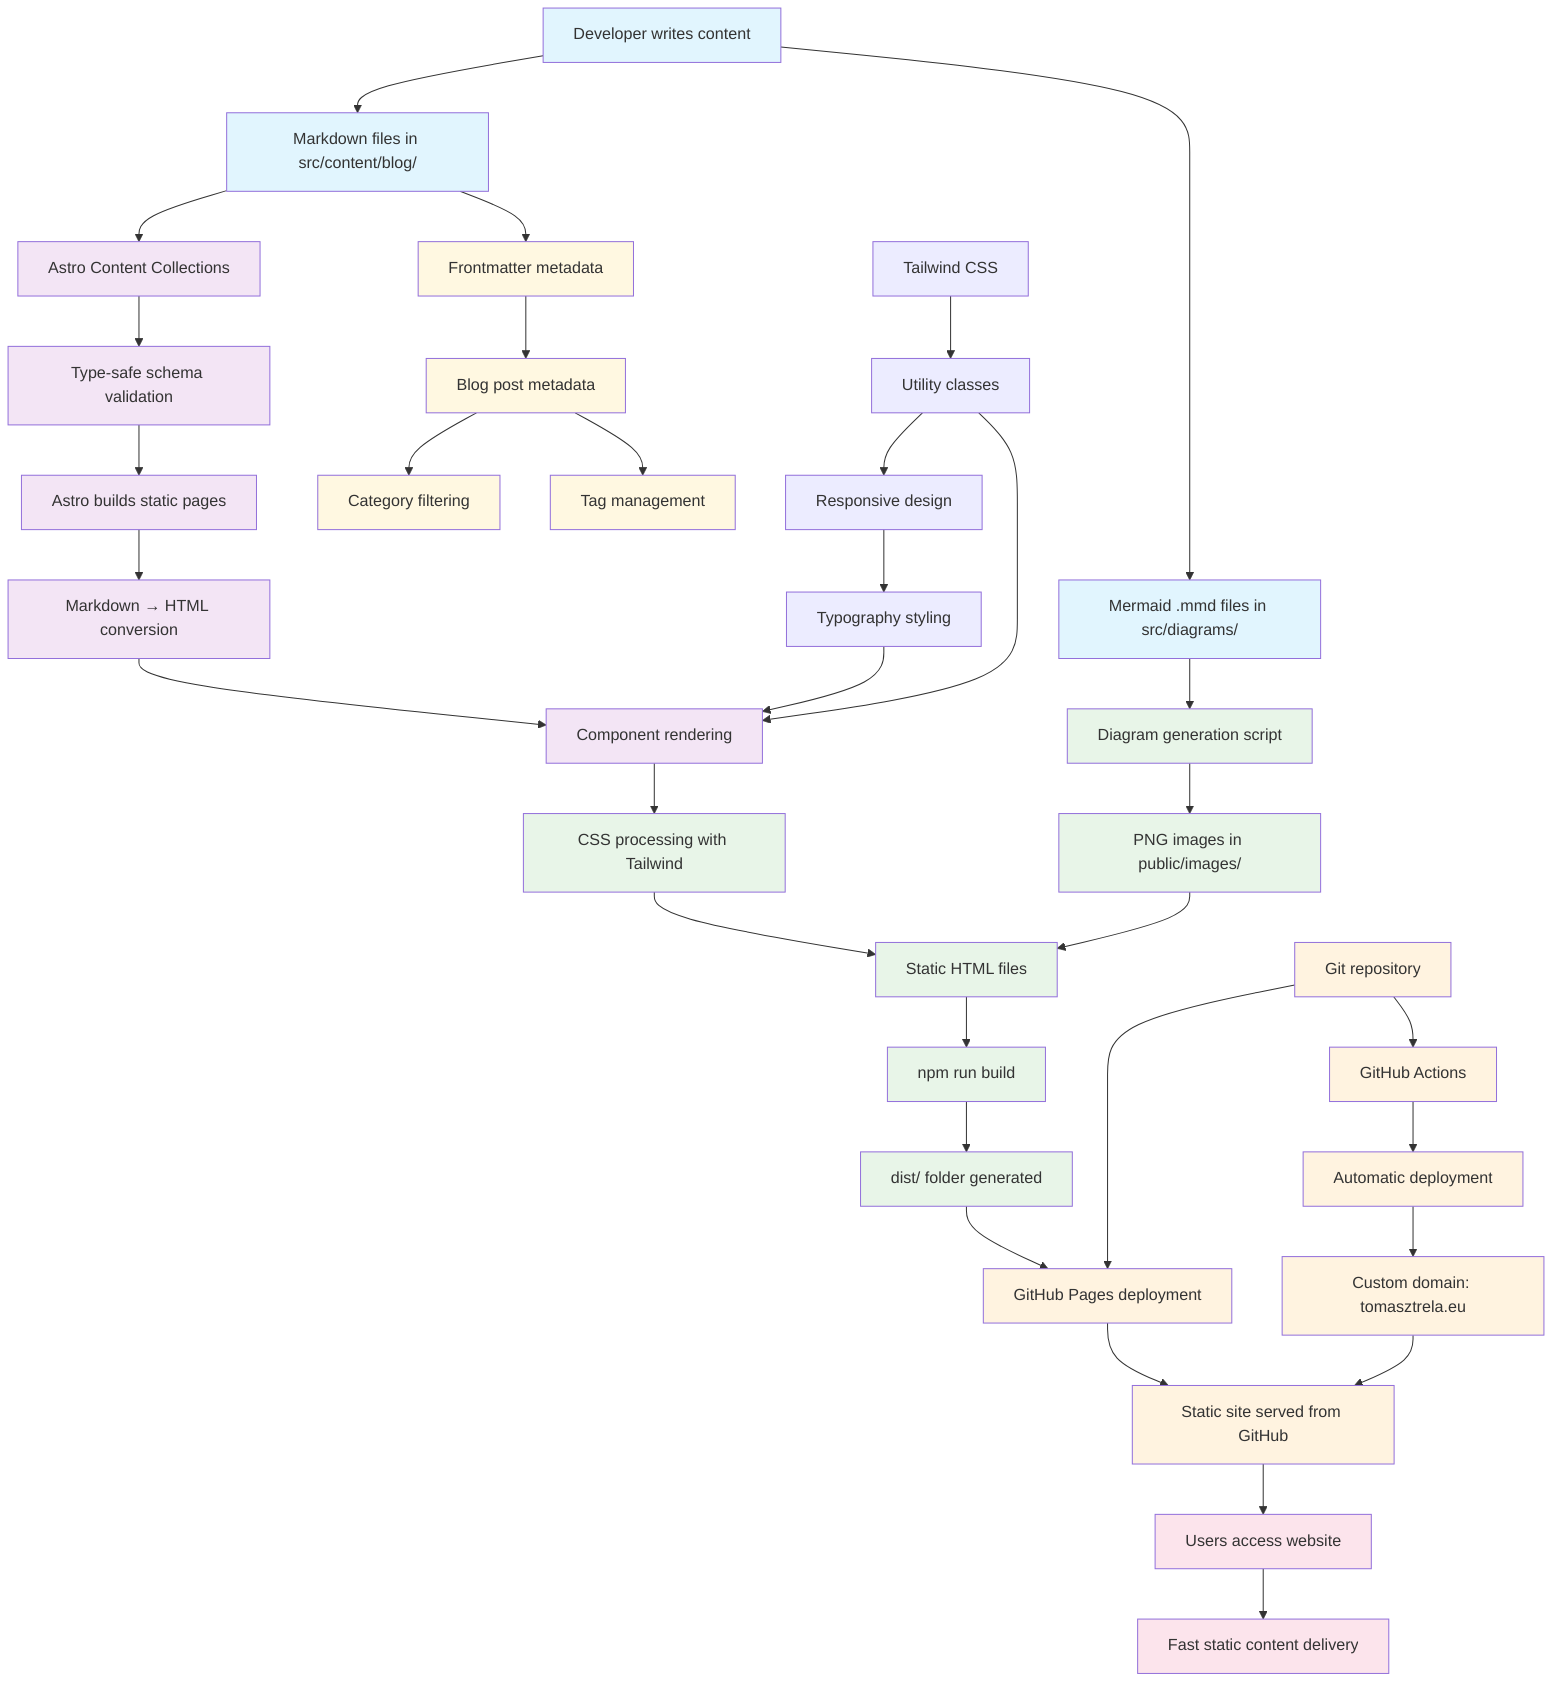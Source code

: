 flowchart TD
    %% Development Phase
    A[Developer writes content] --> B[Markdown files in src/content/blog/]
    B --> C[Astro Content Collections]
    C --> D[Type-safe schema validation]
    
    %% Mermaid Diagram Generation
    A --> E[Mermaid .mmd files in src/diagrams/]
    E --> F[Diagram generation script]
    F --> G[PNG images in public/images/]
    
    %% Astro Processing
    D --> H[Astro builds static pages]
    H --> I[Markdown → HTML conversion]
    I --> J[Component rendering]
    J --> K[CSS processing with Tailwind]
    
    %% Build Output
    K --> L[Static HTML files]
    G --> L
    
    %% Deployment
    L --> M[npm run build]
    M --> N[dist/ folder generated]
    N --> O[GitHub Pages deployment]
    O --> P[Static site served from GitHub]
    
    %% Content Flow
    B --> Q[Frontmatter metadata]
    Q --> R[Blog post metadata]
    R --> S[Category filtering]
    R --> T[Tag management]
    
    %% Styling
    U[Tailwind CSS] --> V[Utility classes]
    V --> W[Responsive design]
    W --> X[Typography styling]
    
    %% GitHub Integration
    Y[Git repository] --> Z[GitHub Actions]
    Z --> AA[Automatic deployment]
    AA --> BB[Custom domain: tomasztrela.eu]
    
    %% User Access
    P --> CC[Users access website]
    CC --> DD[Fast static content delivery]
    
    %% Styling connections
    X --> J
    V --> J
    
    %% GitHub connections
    Y --> O
    BB --> P
    
    %% Styling
    classDef devPhase fill:#e1f5fe
    classDef astroPhase fill:#f3e5f5
    classDef buildPhase fill:#e8f5e8
    classDef deployPhase fill:#fff3e0
    classDef userPhase fill:#fce4ec
    classDef diagramPhase fill:#fff8e1
    
    class A,B,E devPhase
    class C,D,H,I,J astroPhase
    class F,G,K,L,M,N buildPhase
    class O,P,Y,Z,AA,BB deployPhase
    class CC,DD userPhase
    class Q,R,S,T diagramPhase